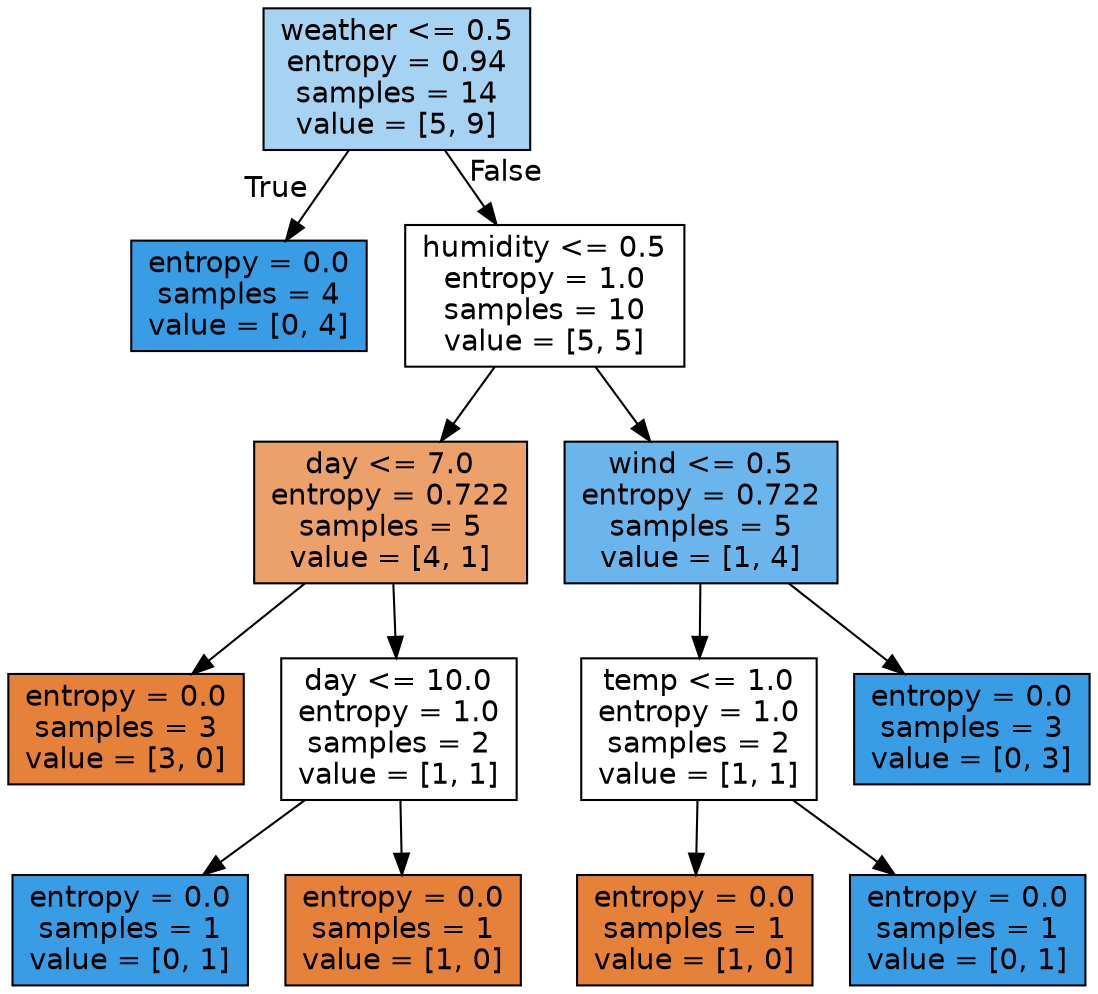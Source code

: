 digraph Tree {
node [shape=box, style="filled", color="black", fontname="helvetica"] ;
edge [fontname="helvetica"] ;
0 [label="weather <= 0.5\nentropy = 0.94\nsamples = 14\nvalue = [5, 9]", fillcolor="#a7d3f3"] ;
1 [label="entropy = 0.0\nsamples = 4\nvalue = [0, 4]", fillcolor="#399de5"] ;
0 -> 1 [labeldistance=2.5, labelangle=45, headlabel="True"] ;
2 [label="humidity <= 0.5\nentropy = 1.0\nsamples = 10\nvalue = [5, 5]", fillcolor="#ffffff"] ;
0 -> 2 [labeldistance=2.5, labelangle=-45, headlabel="False"] ;
3 [label="day <= 7.0\nentropy = 0.722\nsamples = 5\nvalue = [4, 1]", fillcolor="#eca06a"] ;
2 -> 3 ;
4 [label="entropy = 0.0\nsamples = 3\nvalue = [3, 0]", fillcolor="#e58139"] ;
3 -> 4 ;
5 [label="day <= 10.0\nentropy = 1.0\nsamples = 2\nvalue = [1, 1]", fillcolor="#ffffff"] ;
3 -> 5 ;
6 [label="entropy = 0.0\nsamples = 1\nvalue = [0, 1]", fillcolor="#399de5"] ;
5 -> 6 ;
7 [label="entropy = 0.0\nsamples = 1\nvalue = [1, 0]", fillcolor="#e58139"] ;
5 -> 7 ;
8 [label="wind <= 0.5\nentropy = 0.722\nsamples = 5\nvalue = [1, 4]", fillcolor="#6ab6ec"] ;
2 -> 8 ;
9 [label="temp <= 1.0\nentropy = 1.0\nsamples = 2\nvalue = [1, 1]", fillcolor="#ffffff"] ;
8 -> 9 ;
10 [label="entropy = 0.0\nsamples = 1\nvalue = [1, 0]", fillcolor="#e58139"] ;
9 -> 10 ;
11 [label="entropy = 0.0\nsamples = 1\nvalue = [0, 1]", fillcolor="#399de5"] ;
9 -> 11 ;
12 [label="entropy = 0.0\nsamples = 3\nvalue = [0, 3]", fillcolor="#399de5"] ;
8 -> 12 ;
}

